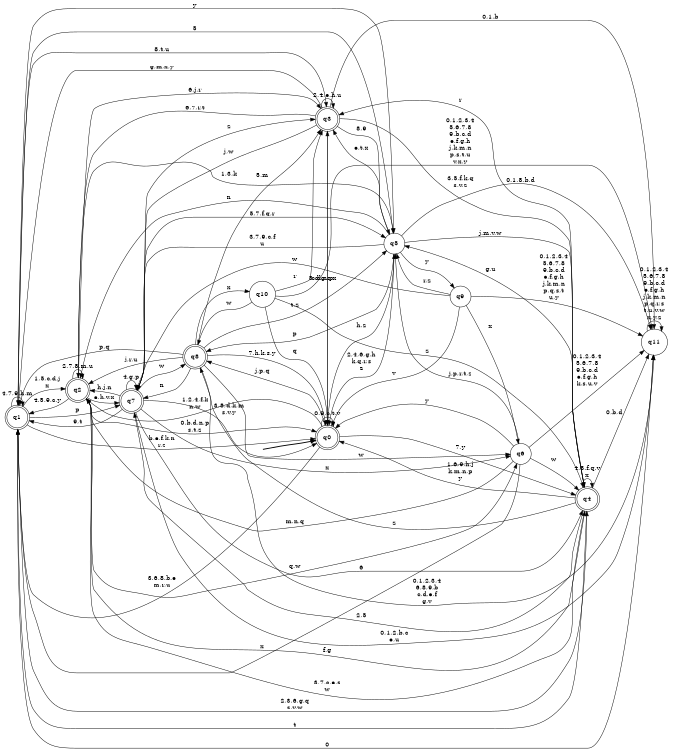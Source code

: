 digraph BlueStar {
__start0 [style = invis, shape = none, label = "", width = 0, height = 0];

rankdir=LR;
size="8,5";

s0 [style="rounded,filled", color="black", fillcolor="white" shape="doublecircle", label="q0"];
s1 [style="rounded,filled", color="black", fillcolor="white" shape="doublecircle", label="q1"];
s2 [style="rounded,filled", color="black", fillcolor="white" shape="doublecircle", label="q2"];
s3 [style="rounded,filled", color="black", fillcolor="white" shape="doublecircle", label="q3"];
s4 [style="rounded,filled", color="black", fillcolor="white" shape="doublecircle", label="q4"];
s5 [style="filled", color="black", fillcolor="white" shape="circle", label="q5"];
s6 [style="filled", color="black", fillcolor="white" shape="circle", label="q6"];
s7 [style="rounded,filled", color="black", fillcolor="white" shape="doublecircle", label="q7"];
s8 [style="rounded,filled", color="black", fillcolor="white" shape="doublecircle", label="q8"];
s9 [style="filled", color="black", fillcolor="white" shape="circle", label="q9"];
s10 [style="filled", color="black", fillcolor="white" shape="circle", label="q10"];
s11 [style="filled", color="black", fillcolor="white" shape="circle", label="q11"];
subgraph cluster_main { 
	graph [pad=".75", ranksep="0.15", nodesep="0.15"];
	 style=invis; 
	__start0 -> s0 [penwidth=2];
}
s0 -> s0 [label="0,9,c,t,v"];
s0 -> s1 [label="3,6,8,b,e\nm,r,u"];
s0 -> s2 [label="1,2,4,f,k\nn,w"];
s0 -> s3 [label="5,d,g,s,x"];
s0 -> s4 [label="7,y"];
s0 -> s5 [label="h,z"];
s0 -> s8 [label="j,p,q"];
s1 -> s0 [label="b,e,f,k,n\nr,z"];
s1 -> s1 [label="4,7,9,h,m"];
s1 -> s2 [label="1,5,c,d,j\nx"];
s1 -> s3 [label="8,t,u"];
s1 -> s4 [label="2,3,6,g,q\ns,v,w"];
s1 -> s5 [label="y"];
s1 -> s7 [label="p"];
s1 -> s11 [label="0"];
s2 -> s0 [label="0,b,d,n,p\ns,t,z"];
s2 -> s1 [label="4,5,9,c,y"];
s2 -> s2 [label="2,7,8,m,u"];
s2 -> s3 [label="6,j,r"];
s2 -> s4 [label="f,g"];
s2 -> s5 [label="1,3,k"];
s2 -> s6 [label="q,w"];
s2 -> s7 [label="e,h,v,x"];
s3 -> s0 [label="c,d,n,p"];
s3 -> s1 [label="g,m,x,y"];
s3 -> s2 [label="6,7,r,t"];
s3 -> s3 [label="2,4,e,h,u"];
s3 -> s4 [label="3,5,f,k,q\ns,v,z"];
s3 -> s5 [label="8,9"];
s3 -> s7 [label="j,w"];
s3 -> s11 [label="0,1,b"];
s4 -> s0 [label="1,6,9,h,j\nk,m,n,p\ny"];
s4 -> s1 [label="t"];
s4 -> s2 [label="3,7,c,e,s\nw"];
s4 -> s3 [label="r"];
s4 -> s4 [label="4,8,f,q,v\nx"];
s4 -> s5 [label="g,u"];
s4 -> s7 [label="2,5"];
s4 -> s8 [label="z"];
s4 -> s11 [label="0,b,d"];
s5 -> s0 [label="2,4,6,g,h\nk,q,r,s\nz"];
s5 -> s1 [label="5"];
s5 -> s2 [label="n"];
s5 -> s3 [label="e,t,x"];
s5 -> s4 [label="j,m,v,w"];
s5 -> s7 [label="3,7,9,c,f\nu"];
s5 -> s8 [label="p"];
s5 -> s9 [label="y"];
s5 -> s11 [label="0,1,8,b,d"];
s6 -> s0 [label="y"];
s6 -> s1 [label="x"];
s6 -> s2 [label="m,n,q"];
s6 -> s4 [label="w"];
s6 -> s5 [label="j,p,r,t,z"];
s6 -> s11 [label="0,1,2,3,4\n5,6,7,8\n9,b,c,d\ne,f,g,h\nk,s,u,v"];
s7 -> s0 [label="3,8,d,k,m\ns,v,y"];
s7 -> s1 [label="9,t"];
s7 -> s2 [label="h,j,n"];
s7 -> s3 [label="z"];
s7 -> s4 [label="6"];
s7 -> s5 [label="5,7,f,q,r"];
s7 -> s6 [label="x"];
s7 -> s7 [label="4,g,p"];
s7 -> s8 [label="w"];
s7 -> s11 [label="0,1,2,b,c\ne,u"];
s8 -> s0 [label="7,h,k,s,y"];
s8 -> s1 [label="p,q"];
s8 -> s2 [label="j,r,u"];
s8 -> s3 [label="5,m"];
s8 -> s5 [label="t,z"];
s8 -> s6 [label="w"];
s8 -> s7 [label="n"];
s8 -> s10 [label="x"];
s8 -> s11 [label="0,1,2,3,4\n6,8,9,b\nc,d,e,f\ng,v"];
s9 -> s0 [label="v"];
s9 -> s5 [label="r,z"];
s9 -> s6 [label="x"];
s9 -> s7 [label="w"];
s9 -> s11 [label="0,1,2,3,4\n5,6,7,8\n9,b,c,d\ne,f,g,h\nj,k,m,n\np,q,s,t\nu,y"];
s10 -> s0 [label="q"];
s10 -> s3 [label="r"];
s10 -> s4 [label="z"];
s10 -> s8 [label="w"];
s10 -> s11 [label="0,1,2,3,4\n5,6,7,8\n9,b,c,d\ne,f,g,h\nj,k,m,n\np,s,t,u\nv,x,y"];
s11 -> s11 [label="0,1,2,3,4\n5,6,7,8\n9,b,c,d\ne,f,g,h\nj,k,m,n\np,q,r,s\nt,u,v,w\nx,y,z"];

}